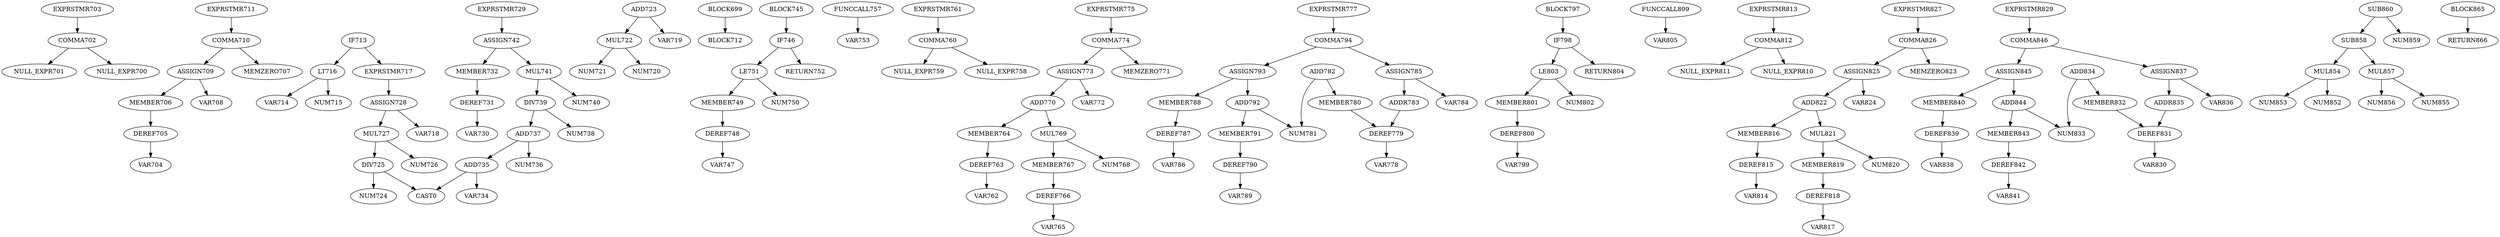 digraph A { 
COMMA702 -> NULL_EXPR701
COMMA702 -> NULL_EXPR700
EXPRSTMR703 -> COMMA702
DEREF705 -> VAR704
MEMBER706 -> DEREF705
ASSIGN709 -> MEMBER706
ASSIGN709 -> VAR708
COMMA710 -> ASSIGN709
COMMA710 -> MEMZERO707
EXPRSTMR711 -> COMMA710
LT716 -> VAR714
LT716 -> NUM715
IF713 -> LT716
MUL722 -> NUM721
MUL722 -> NUM720
ADD723 -> MUL722
ADD723 -> VAR719
DIV725 -> NUM724
DIV725 -> CAST0
MUL727 -> NUM726
MUL727 -> DIV725
ASSIGN728 -> MUL727
ASSIGN728 -> VAR718
EXPRSTMR717 -> ASSIGN728
IF713 -> EXPRSTMR717
DEREF731 -> VAR730
MEMBER732 -> DEREF731
ADD735 -> VAR734
ADD735 -> CAST0
ADD737 -> NUM736
ADD737 -> ADD735
DIV739 -> NUM738
DIV739 -> ADD737
MUL741 -> NUM740
MUL741 -> DIV739
ASSIGN742 -> MUL741
ASSIGN742 -> MEMBER732
EXPRSTMR729 -> ASSIGN742
BLOCK699 -> BLOCK712
DEREF748 -> VAR747
MEMBER749 -> DEREF748
LE751 -> MEMBER749
LE751 -> NUM750
IF746 -> LE751
FUNCCALL757 -> VAR753
IF746 -> RETURN752
COMMA760 -> NULL_EXPR759
COMMA760 -> NULL_EXPR758
EXPRSTMR761 -> COMMA760
DEREF763 -> VAR762
MEMBER764 -> DEREF763
DEREF766 -> VAR765
MEMBER767 -> DEREF766
MUL769 -> NUM768
MUL769 -> MEMBER767
ADD770 -> MUL769
ADD770 -> MEMBER764
ASSIGN773 -> ADD770
ASSIGN773 -> VAR772
COMMA774 -> ASSIGN773
COMMA774 -> MEMZERO771
EXPRSTMR775 -> COMMA774
DEREF779 -> VAR778
MEMBER780 -> DEREF779
ADD782 -> NUM781
ADD782 -> MEMBER780
ADDR783 -> DEREF779
ASSIGN785 -> ADDR783
ASSIGN785 -> VAR784
DEREF787 -> VAR786
MEMBER788 -> DEREF787
DEREF790 -> VAR789
MEMBER791 -> DEREF790
ADD792 -> NUM781
ADD792 -> MEMBER791
ASSIGN793 -> ADD792
ASSIGN793 -> MEMBER788
COMMA794 -> ASSIGN793
COMMA794 -> ASSIGN785
EXPRSTMR777 -> COMMA794
BLOCK745 -> IF746
DEREF800 -> VAR799
MEMBER801 -> DEREF800
LE803 -> MEMBER801
LE803 -> NUM802
IF798 -> LE803
FUNCCALL809 -> VAR805
IF798 -> RETURN804
COMMA812 -> NULL_EXPR811
COMMA812 -> NULL_EXPR810
EXPRSTMR813 -> COMMA812
DEREF815 -> VAR814
MEMBER816 -> DEREF815
DEREF818 -> VAR817
MEMBER819 -> DEREF818
MUL821 -> NUM820
MUL821 -> MEMBER819
ADD822 -> MUL821
ADD822 -> MEMBER816
ASSIGN825 -> ADD822
ASSIGN825 -> VAR824
COMMA826 -> ASSIGN825
COMMA826 -> MEMZERO823
EXPRSTMR827 -> COMMA826
DEREF831 -> VAR830
MEMBER832 -> DEREF831
ADD834 -> NUM833
ADD834 -> MEMBER832
ADDR835 -> DEREF831
ASSIGN837 -> ADDR835
ASSIGN837 -> VAR836
DEREF839 -> VAR838
MEMBER840 -> DEREF839
DEREF842 -> VAR841
MEMBER843 -> DEREF842
ADD844 -> NUM833
ADD844 -> MEMBER843
ASSIGN845 -> ADD844
ASSIGN845 -> MEMBER840
COMMA846 -> ASSIGN845
COMMA846 -> ASSIGN837
EXPRSTMR829 -> COMMA846
BLOCK797 -> IF798
MUL854 -> NUM853
MUL854 -> NUM852
MUL857 -> NUM856
MUL857 -> NUM855
SUB858 -> MUL857
SUB858 -> MUL854
SUB860 -> NUM859
SUB860 -> SUB858
BLOCK865 -> RETURN866
}
